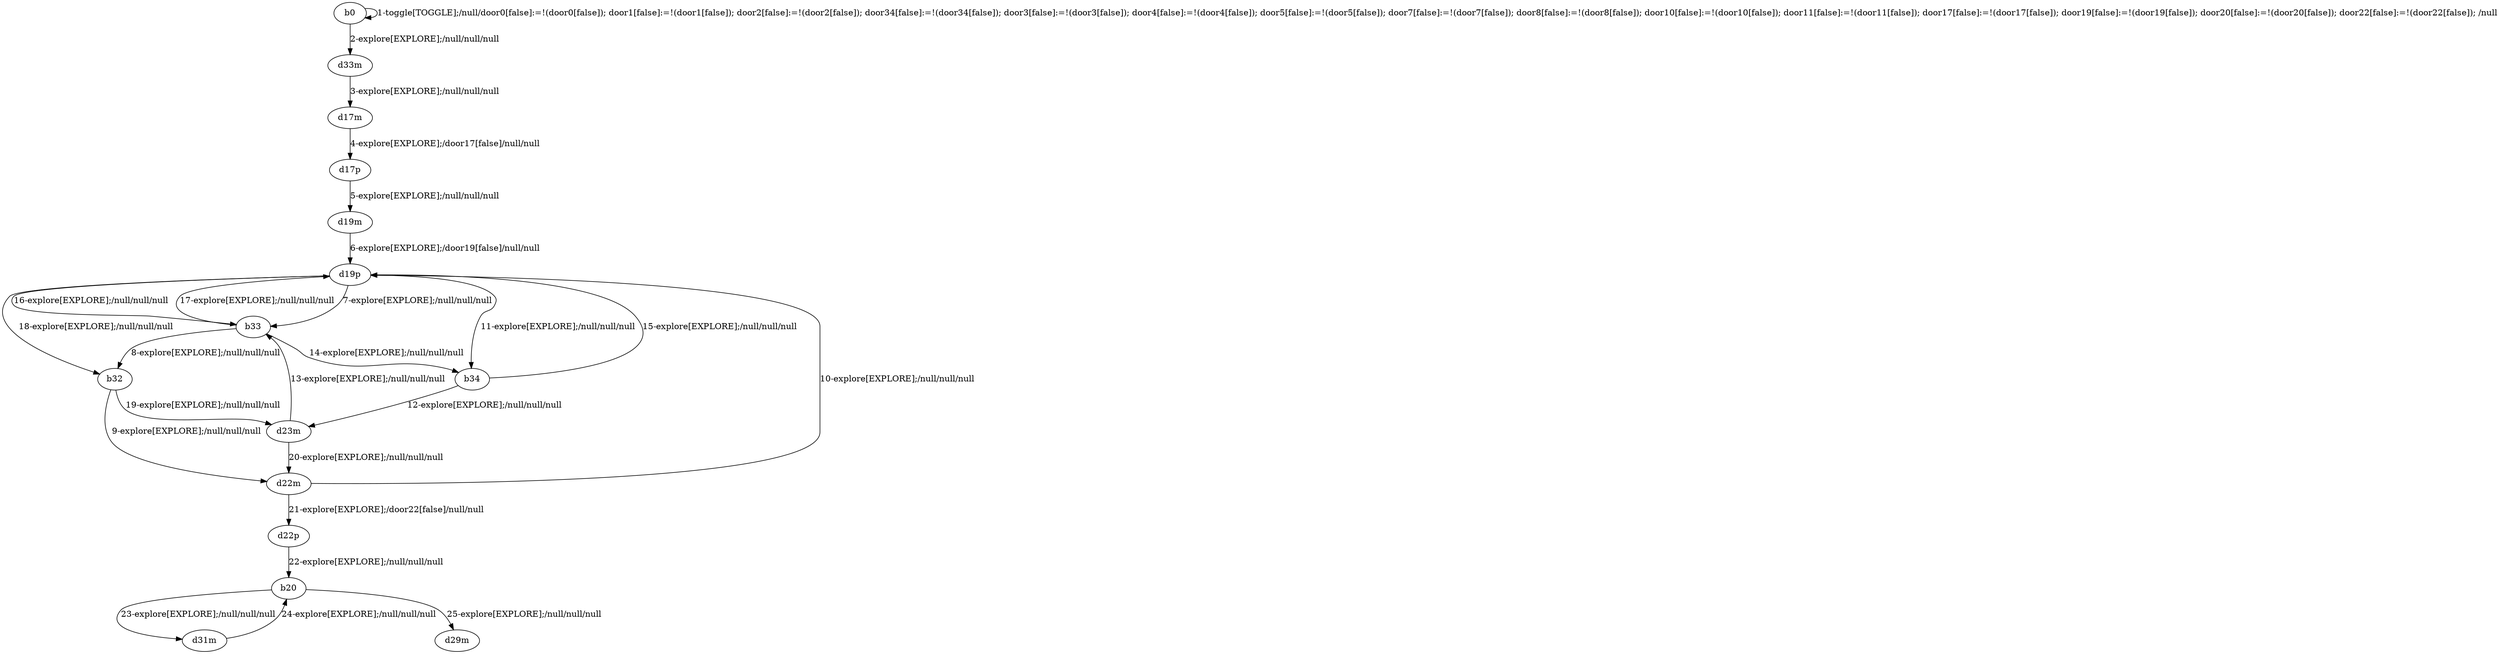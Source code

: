 # Total number of goals covered by this test: 1
# b20 --> d29m

digraph g {
"b0" -> "b0" [label = "1-toggle[TOGGLE];/null/door0[false]:=!(door0[false]); door1[false]:=!(door1[false]); door2[false]:=!(door2[false]); door34[false]:=!(door34[false]); door3[false]:=!(door3[false]); door4[false]:=!(door4[false]); door5[false]:=!(door5[false]); door7[false]:=!(door7[false]); door8[false]:=!(door8[false]); door10[false]:=!(door10[false]); door11[false]:=!(door11[false]); door17[false]:=!(door17[false]); door19[false]:=!(door19[false]); door20[false]:=!(door20[false]); door22[false]:=!(door22[false]); /null"];
"b0" -> "d33m" [label = "2-explore[EXPLORE];/null/null/null"];
"d33m" -> "d17m" [label = "3-explore[EXPLORE];/null/null/null"];
"d17m" -> "d17p" [label = "4-explore[EXPLORE];/door17[false]/null/null"];
"d17p" -> "d19m" [label = "5-explore[EXPLORE];/null/null/null"];
"d19m" -> "d19p" [label = "6-explore[EXPLORE];/door19[false]/null/null"];
"d19p" -> "b33" [label = "7-explore[EXPLORE];/null/null/null"];
"b33" -> "b32" [label = "8-explore[EXPLORE];/null/null/null"];
"b32" -> "d22m" [label = "9-explore[EXPLORE];/null/null/null"];
"d22m" -> "d19p" [label = "10-explore[EXPLORE];/null/null/null"];
"d19p" -> "b34" [label = "11-explore[EXPLORE];/null/null/null"];
"b34" -> "d23m" [label = "12-explore[EXPLORE];/null/null/null"];
"d23m" -> "b33" [label = "13-explore[EXPLORE];/null/null/null"];
"b33" -> "b34" [label = "14-explore[EXPLORE];/null/null/null"];
"b34" -> "d19p" [label = "15-explore[EXPLORE];/null/null/null"];
"d19p" -> "b33" [label = "16-explore[EXPLORE];/null/null/null"];
"b33" -> "d19p" [label = "17-explore[EXPLORE];/null/null/null"];
"d19p" -> "b32" [label = "18-explore[EXPLORE];/null/null/null"];
"b32" -> "d23m" [label = "19-explore[EXPLORE];/null/null/null"];
"d23m" -> "d22m" [label = "20-explore[EXPLORE];/null/null/null"];
"d22m" -> "d22p" [label = "21-explore[EXPLORE];/door22[false]/null/null"];
"d22p" -> "b20" [label = "22-explore[EXPLORE];/null/null/null"];
"b20" -> "d31m" [label = "23-explore[EXPLORE];/null/null/null"];
"d31m" -> "b20" [label = "24-explore[EXPLORE];/null/null/null"];
"b20" -> "d29m" [label = "25-explore[EXPLORE];/null/null/null"];
}